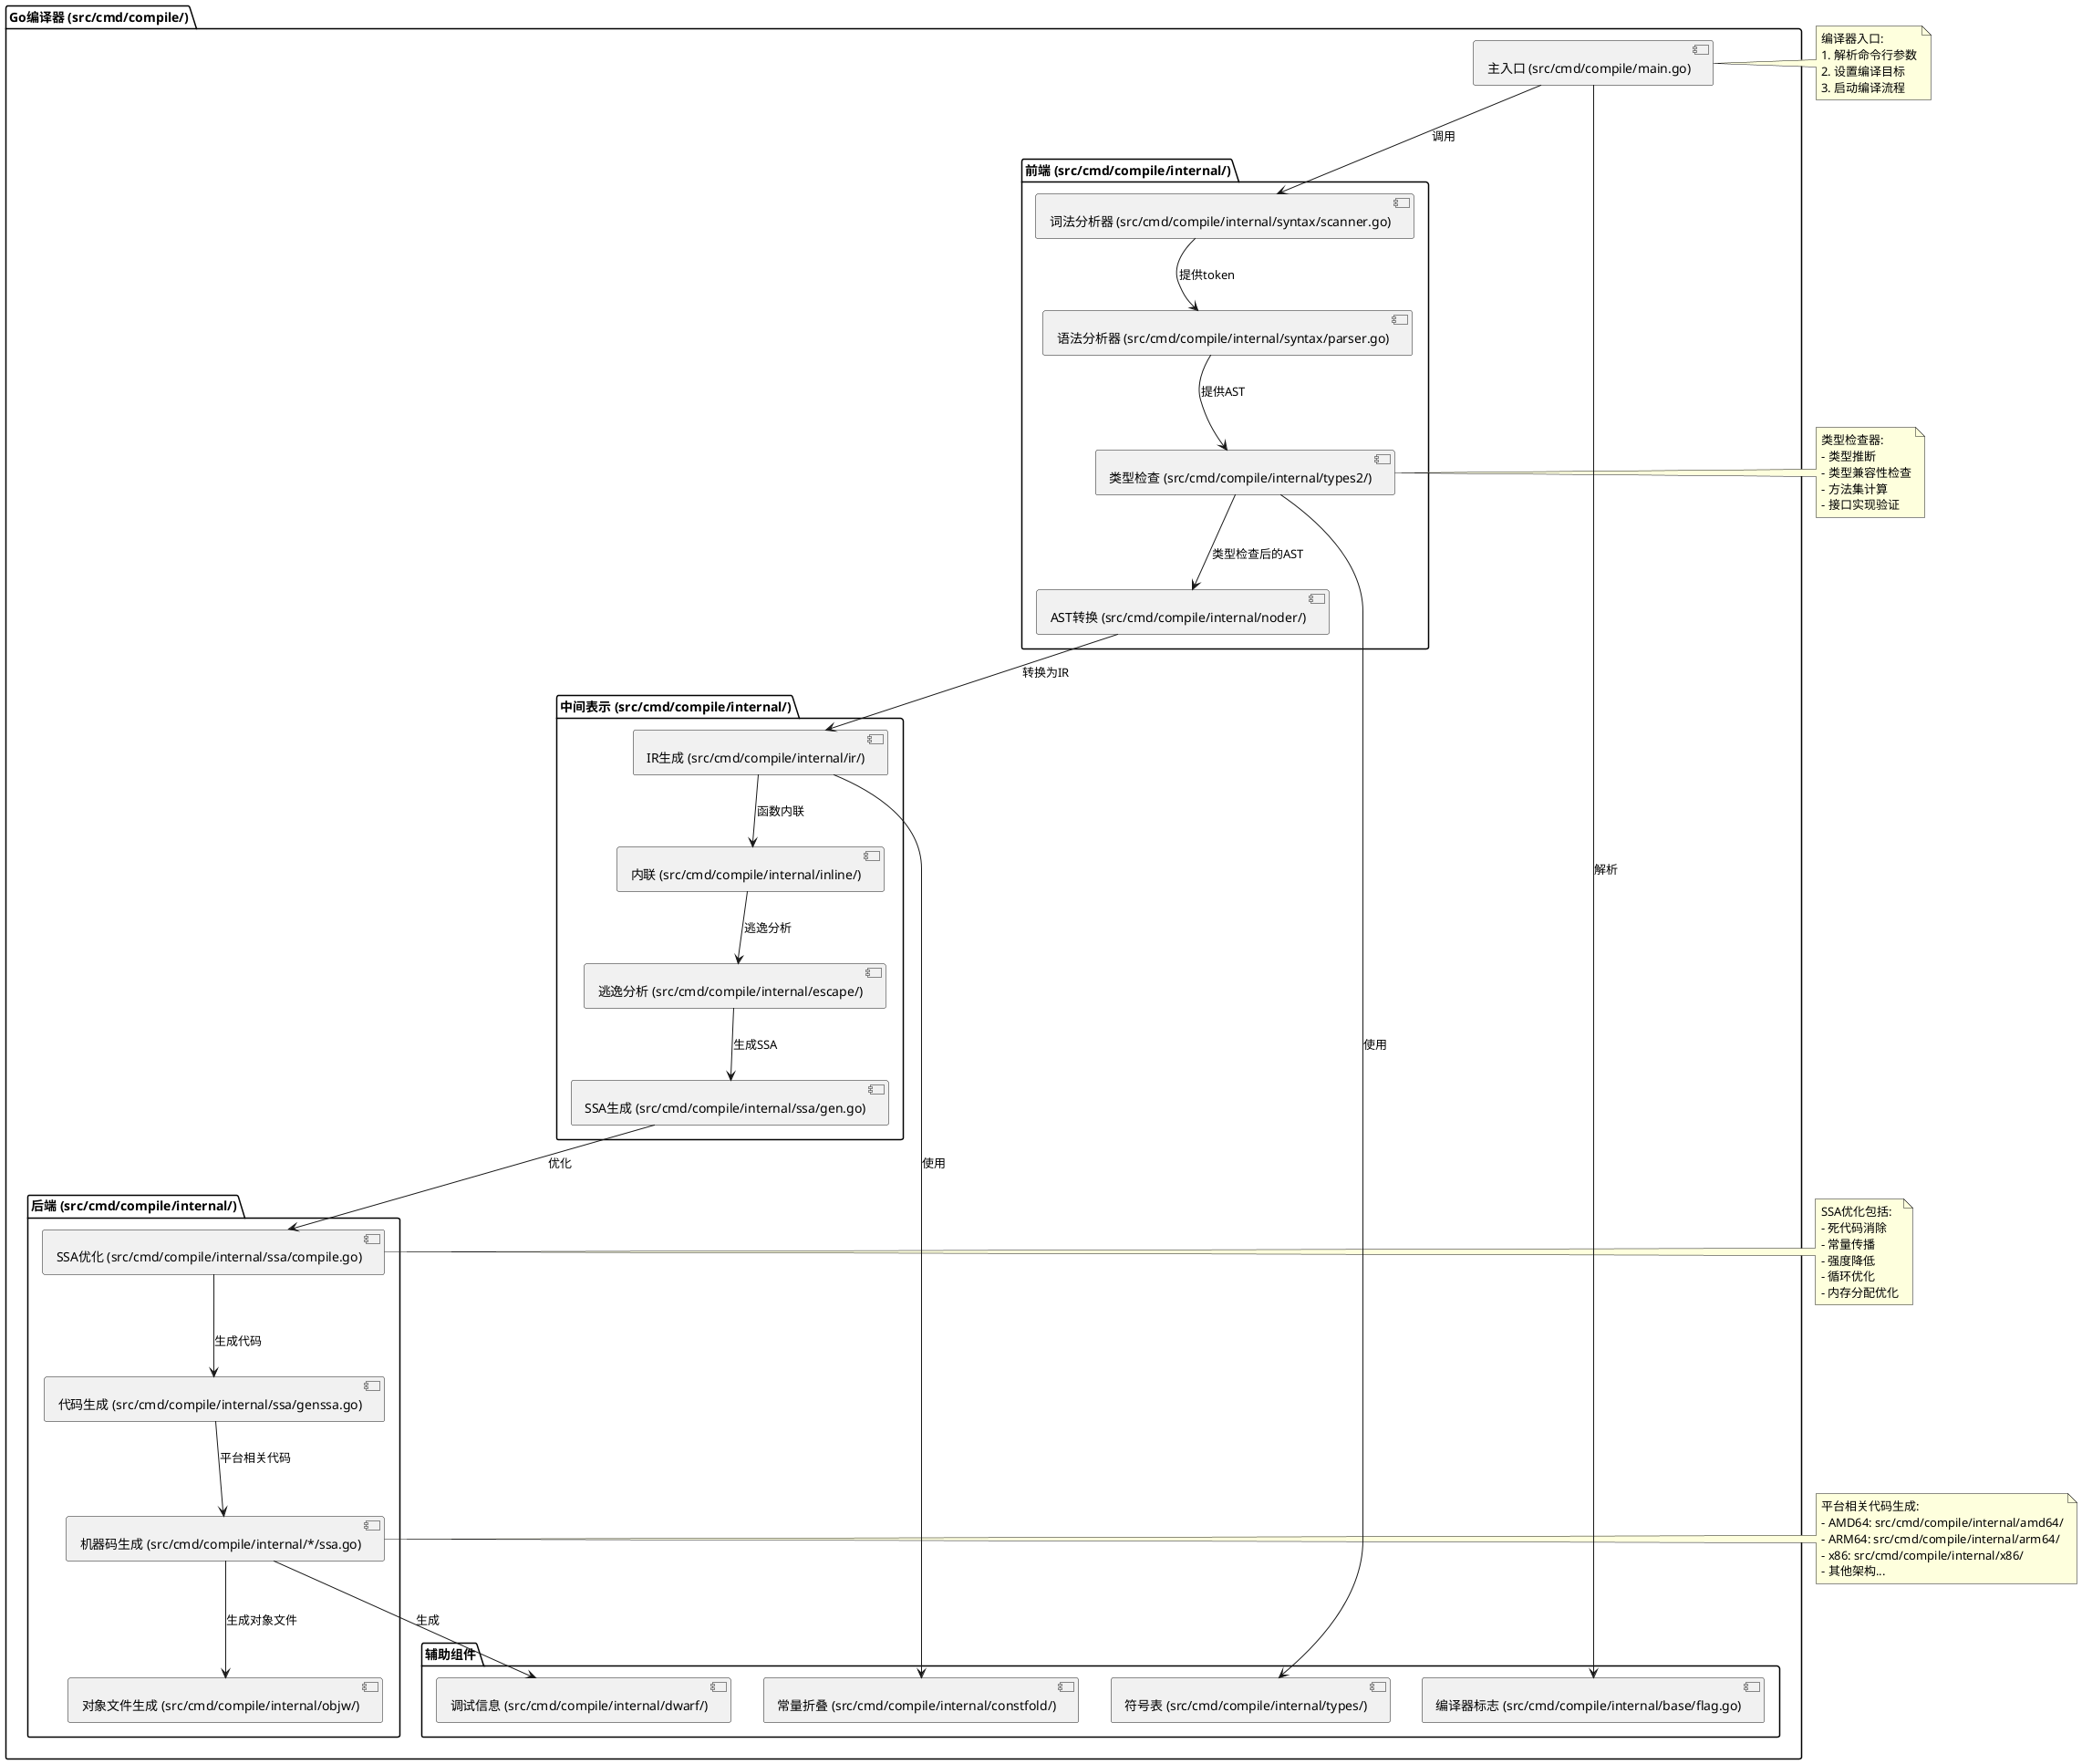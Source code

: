@startuml Go编译器实现架构

package "Go编译器 (src/cmd/compile/)" {
  [主入口 (src/cmd/compile/main.go)] as CompilerMain
  
  package "前端 (src/cmd/compile/internal/)" {
    [词法分析器 (src/cmd/compile/internal/syntax/scanner.go)] as Scanner
    [语法分析器 (src/cmd/compile/internal/syntax/parser.go)] as Parser
    [类型检查 (src/cmd/compile/internal/types2/)] as TypeChecker
    [AST转换 (src/cmd/compile/internal/noder/)] as Noder
  }
  
  package "中间表示 (src/cmd/compile/internal/)" {
    [IR生成 (src/cmd/compile/internal/ir/)] as IR
    [内联 (src/cmd/compile/internal/inline/)] as Inline
    [逃逸分析 (src/cmd/compile/internal/escape/)] as Escape
    [SSA生成 (src/cmd/compile/internal/ssa/gen.go)] as SSAGen
  }
  
  package "后端 (src/cmd/compile/internal/)" {
    [SSA优化 (src/cmd/compile/internal/ssa/compile.go)] as SSAOpt
    [代码生成 (src/cmd/compile/internal/ssa/genssa.go)] as CodeGen
    [机器码生成 (src/cmd/compile/internal/*/ssa.go)] as MachineCodeGen
    [对象文件生成 (src/cmd/compile/internal/objw/)] as ObjGen
  }
  
  package "辅助组件" {
    [符号表 (src/cmd/compile/internal/types/)] as SymTab
    [常量折叠 (src/cmd/compile/internal/constfold/)] as ConstFold
    [调试信息 (src/cmd/compile/internal/dwarf/)] as Dwarf
    [编译器标志 (src/cmd/compile/internal/base/flag.go)] as Flags
  }
}

' 编译流程
CompilerMain --> Scanner : 调用
Scanner --> Parser : 提供token
Parser --> TypeChecker : 提供AST
TypeChecker --> Noder : 类型检查后的AST
Noder --> IR : 转换为IR
IR --> Inline : 函数内联
Inline --> Escape : 逃逸分析
Escape --> SSAGen : 生成SSA
SSAGen --> SSAOpt : 优化
SSAOpt --> CodeGen : 生成代码
CodeGen --> MachineCodeGen : 平台相关代码
MachineCodeGen --> ObjGen : 生成对象文件

' 辅助关系
TypeChecker --> SymTab : 使用
IR --> ConstFold : 使用
MachineCodeGen --> Dwarf : 生成
CompilerMain --> Flags : 解析

note right of CompilerMain
  编译器入口:
  1. 解析命令行参数
  2. 设置编译目标
  3. 启动编译流程
end note

note right of TypeChecker
  类型检查器:
  - 类型推断
  - 类型兼容性检查
  - 方法集计算
  - 接口实现验证
end note

note right of SSAOpt
  SSA优化包括:
  - 死代码消除
  - 常量传播
  - 强度降低
  - 循环优化
  - 内存分配优化
end note

note right of MachineCodeGen
  平台相关代码生成:
  - AMD64: src/cmd/compile/internal/amd64/
  - ARM64: src/cmd/compile/internal/arm64/
  - x86: src/cmd/compile/internal/x86/
  - 其他架构...
end note

@enduml